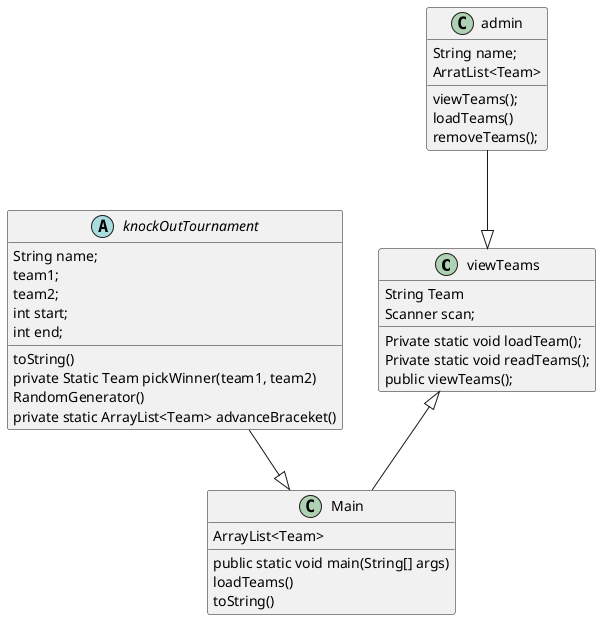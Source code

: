 @startuml



class viewTeams{
    String Team
    Private static void loadTeam();
    Private static void readTeams();
    public viewTeams();
    Scanner scan;
}

class Main{
    public static void main(String[] args)
    ArrayList<Team>
    loadTeams()
    toString()

}
abstract class knockOutTournament{
    String name;
    team1;
    team2;
    int start;
    int end;
    toString()
    private Static Team pickWinner(team1, team2)
    RandomGenerator()
    private static ArrayList<Team> advanceBraceket()
}
class admin{
    String name;
    viewTeams();
    loadTeams()
    removeTeams();
    ArratList<Team>
}

viewTeams <|-- Main
admin --|> viewTeams
knockOutTournament --|> Main


@enduml
